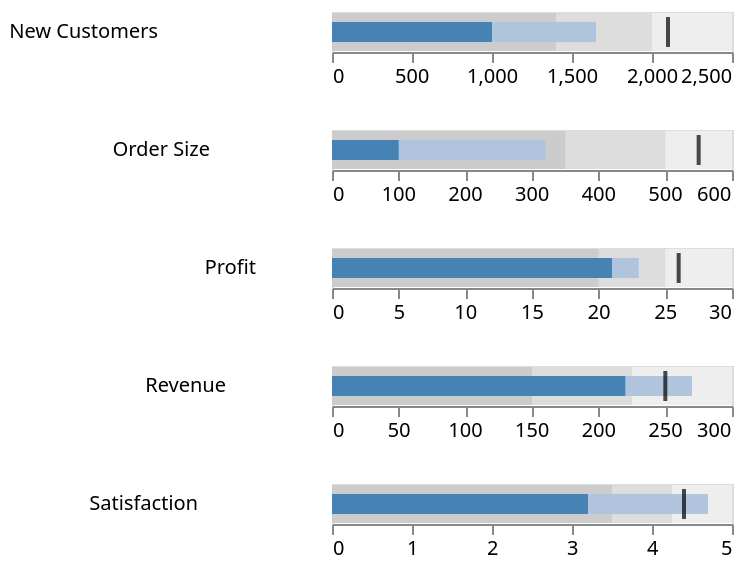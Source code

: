{
  "$schema": "https://vega.github.io/schema/vega/v4.json",
  "autosize": "pad",
  "padding": 5,
  "data": [
    {
      "name": "source_0",
      "values": [
        {
          "title": "Revenue",
          "subtitle": "US$, in thousands",
          "ranges": [150, 225, 300],
          "measures": [220, 270],
          "markers": [250]
        },
        {
          "title": "Profit",
          "subtitle": "%",
          "ranges": [20, 25, 30],
          "measures": [21, 23],
          "markers": [26]
        },
        {
          "title": "Order Size",
          "subtitle": "US$, average",
          "ranges": [350, 500, 600],
          "measures": [100, 320],
          "markers": [550]
        },
        {
          "title": "New Customers",
          "subtitle": "count",
          "ranges": [1400, 2000, 2500],
          "measures": [1000, 1650],
          "markers": [2100]
        },
        {
          "title": "Satisfaction",
          "subtitle": "out of 5",
          "ranges": [3.5, 4.25, 5],
          "measures": [3.2, 4.7],
          "markers": [4.4]
        }
      ]
    },
    {
      "name": "data_0",
      "source": "source_0",
      "transform": [
        {
          "type": "formula",
          "expr": "datum[\"ranges\"] && datum[\"ranges\"][\"2\"]",
          "as": "ranges.2"
        },
        {
          "type": "formula",
          "expr": "datum[\"ranges\"] && datum[\"ranges\"][\"1\"]",
          "as": "ranges.1"
        },
        {
          "type": "formula",
          "expr": "datum[\"ranges\"] && datum[\"ranges\"][\"0\"]",
          "as": "ranges.0"
        },
        {
          "type": "formula",
          "expr": "datum[\"measures\"] && datum[\"measures\"][\"1\"]",
          "as": "measures.1"
        },
        {
          "type": "formula",
          "expr": "datum[\"measures\"] && datum[\"measures\"][\"0\"]",
          "as": "measures.0"
        },
        {
          "type": "formula",
          "expr": "datum[\"markers\"] && datum[\"markers\"][\"0\"]",
          "as": "markers.0"
        }
      ]
    },
    {
      "name": "row_domain",
      "source": "data_0",
      "transform": [{"type": "aggregate", "groupby": ["title"]}]
    }
  ],
  "signals": [
    {"name": "child_width", "value": 200},
    {"name": "child_height", "value": 20}
  ],
  "layout": {
    "padding": {"row": 20, "column": 20},
    "columns": 1,
    "bounds": "full",
    "align": "all"
  },
  "marks": [
    {
      "name": "row_header",
      "type": "group",
      "role": "row-header",
      "from": {"data": "row_domain"},
      "sort": {"field": "datum[\"title\"]", "order": "ascending"},
      "title": {
        "text": {"signal": "''+parent[\"title\"]"},
        "offset": 10,
        "orient": "left",
        "style": "guide-label",
        "angle": 0,
        "baseline": "middle",
        "encode": {"update": {"align": {"value": "right"}}}
      },
      "encode": {"update": {"height": {"signal": "child_height"}}}
    },
    {
      "name": "cell",
      "type": "group",
      "style": "cell",
      "from": {
        "facet": {"name": "facet", "data": "data_0", "groupby": ["title"]}
      },
      "sort": {"field": ["datum[\"title\"]"], "order": ["ascending"]},
      "encode": {
        "update": {
          "width": {"signal": "child_width"},
          "height": {"signal": "child_height"}
        }
      },
      "marks": [
        {
          "name": "child_layer_0_marks",
          "type": "rect",
          "style": ["bar"],
          "from": {"data": "facet"},
          "encode": {
            "update": {
              "fill": [
                {
                  "test": "datum[\"ranges.2\"] === null || isNaN(datum[\"ranges.2\"])",
                  "value": null
                },
                {"value": "#eee"}
              ],
              "tooltip": {
                "signal": "{\"ranges[2]\": format(datum[\"ranges.2\"], \"\")}"
              },
              "x": {"scale": "child_x", "field": "ranges\\.2"},
              "x2": {"scale": "child_x", "value": 0},
              "yc": {"signal": "child_height", "mult": 0.5},
              "height": {"value": 19}
            }
          }
        },
        {
          "name": "child_layer_1_marks",
          "type": "rect",
          "style": ["bar"],
          "from": {"data": "facet"},
          "encode": {
            "update": {
              "fill": [
                {
                  "test": "datum[\"ranges.1\"] === null || isNaN(datum[\"ranges.1\"])",
                  "value": null
                },
                {"value": "#ddd"}
              ],
              "tooltip": {
                "signal": "{\"ranges[1]\": format(datum[\"ranges.1\"], \"\")}"
              },
              "x": {"scale": "child_x", "field": "ranges\\.1"},
              "x2": {"scale": "child_x", "value": 0},
              "yc": {"signal": "child_height", "mult": 0.5},
              "height": {"value": 19}
            }
          }
        },
        {
          "name": "child_layer_2_marks",
          "type": "rect",
          "style": ["bar"],
          "from": {"data": "facet"},
          "encode": {
            "update": {
              "fill": [
                {
                  "test": "datum[\"ranges.0\"] === null || isNaN(datum[\"ranges.0\"])",
                  "value": null
                },
                {"value": "#ccc"}
              ],
              "tooltip": {
                "signal": "{\"ranges[0]\": format(datum[\"ranges.0\"], \"\")}"
              },
              "x": {"scale": "child_x", "field": "ranges\\.0"},
              "x2": {"scale": "child_x", "value": 0},
              "yc": {"signal": "child_height", "mult": 0.5},
              "height": {"value": 19}
            }
          }
        },
        {
          "name": "child_layer_3_marks",
          "type": "rect",
          "style": ["bar"],
          "from": {"data": "facet"},
          "encode": {
            "update": {
              "fill": [
                {
                  "test": "datum[\"measures.1\"] === null || isNaN(datum[\"measures.1\"])",
                  "value": null
                },
                {"value": "lightsteelblue"}
              ],
              "tooltip": {
                "signal": "{\"measures[1]\": format(datum[\"measures.1\"], \"\")}"
              },
              "x": {"scale": "child_x", "field": "measures\\.1"},
              "x2": {"scale": "child_x", "value": 0},
              "yc": {"signal": "child_height", "mult": 0.5},
              "height": {"value": 10}
            }
          }
        },
        {
          "name": "child_layer_4_marks",
          "type": "rect",
          "style": ["bar"],
          "from": {"data": "facet"},
          "encode": {
            "update": {
              "fill": [
                {
                  "test": "datum[\"measures.0\"] === null || isNaN(datum[\"measures.0\"])",
                  "value": null
                },
                {"value": "steelblue"}
              ],
              "tooltip": {
                "signal": "{\"measures[0]\": format(datum[\"measures.0\"], \"\")}"
              },
              "x": {"scale": "child_x", "field": "measures\\.0"},
              "x2": {"scale": "child_x", "value": 0},
              "yc": {"signal": "child_height", "mult": 0.5},
              "height": {"value": 10}
            }
          }
        },
        {
          "name": "child_layer_5_marks",
          "type": "rect",
          "style": ["tick"],
          "from": {"data": "facet"},
          "encode": {
            "update": {
              "opacity": {"value": 0.7},
              "fill": [
                {
                  "test": "datum[\"markers.0\"] === null || isNaN(datum[\"markers.0\"])",
                  "value": null
                },
                {"value": "black"}
              ],
              "tooltip": {
                "signal": "{\"markers[0]\": format(datum[\"markers.0\"], \"\")}"
              },
              "xc": {"scale": "child_x", "field": "markers\\.0"},
              "yc": {"signal": "child_height", "mult": 0.5},
              "height": {"value": 15},
              "width": {"value": 2}
            }
          }
        }
      ],
      "scales": [
        {
          "name": "child_x",
          "type": "linear",
          "domain": {
            "data": "facet",
            "fields": [
              "ranges\\.2",
              "ranges\\.1",
              "ranges\\.0",
              "measures\\.1",
              "measures\\.0",
              "markers\\.0"
            ]
          },
          "range": [0, {"signal": "child_width"}],
          "nice": false,
          "zero": true
        }
      ],
      "axes": [
        {
          "scale": "child_x",
          "orient": "bottom",
          "grid": false,
          "labelFlush": true,
          "labelOverlap": true,
          "tickCount": {"signal": "ceil(child_width/40)"},
          "zindex": 1
        },
        {
          "scale": "child_x",
          "orient": "bottom",
          "grid": true,
          "tickCount": {"signal": "ceil(child_width/40)"},
          "domain": false,
          "labels": false,
          "maxExtent": 0,
          "minExtent": 0,
          "ticks": false,
          "zindex": 0
        }
      ]
    }
  ],
  "config": {"axisY": {"minExtent": 30}}
}
